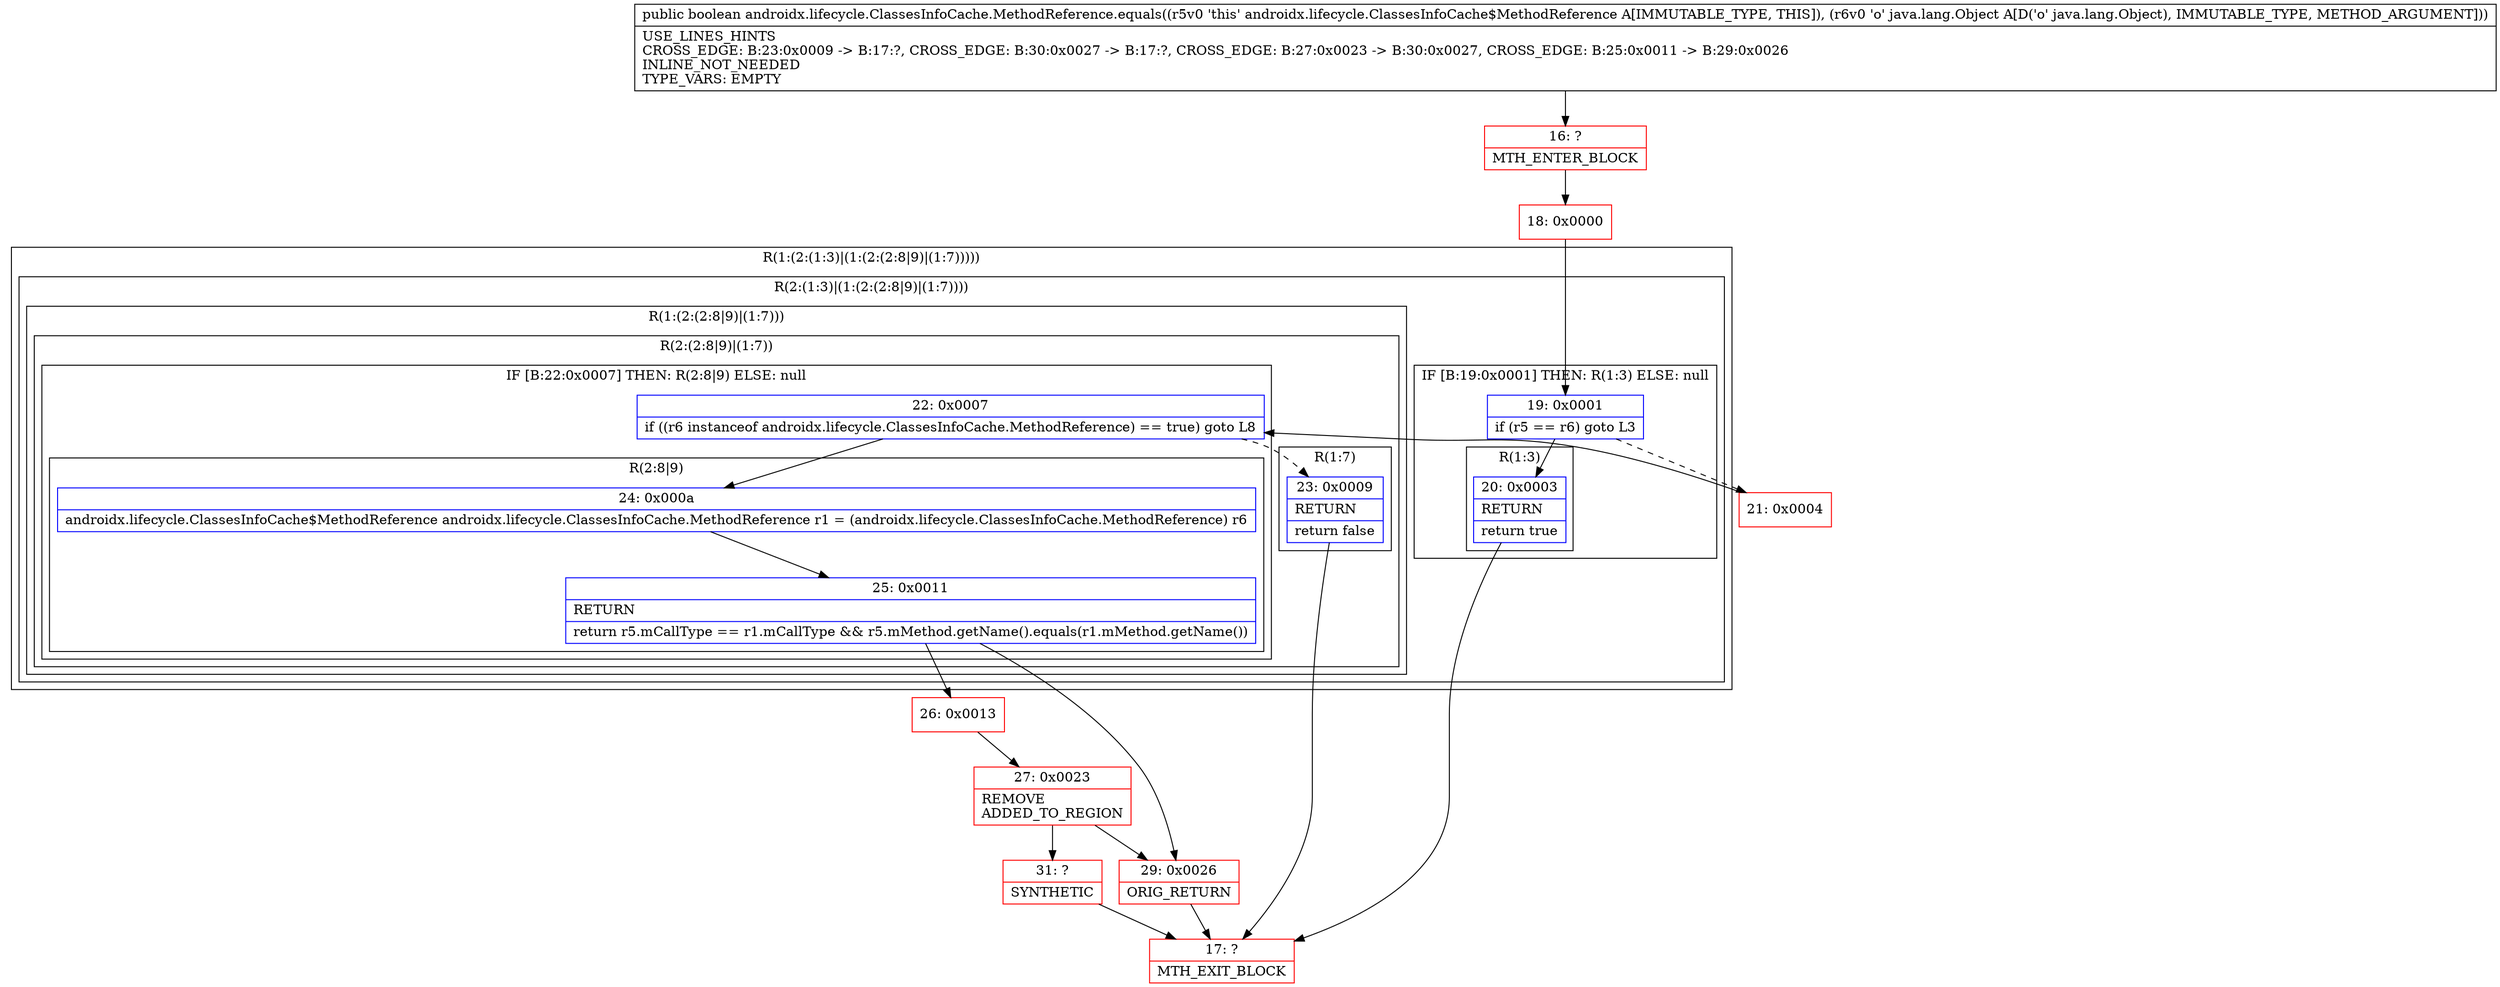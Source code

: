 digraph "CFG forandroidx.lifecycle.ClassesInfoCache.MethodReference.equals(Ljava\/lang\/Object;)Z" {
subgraph cluster_Region_1719660896 {
label = "R(1:(2:(1:3)|(1:(2:(2:8|9)|(1:7)))))";
node [shape=record,color=blue];
subgraph cluster_Region_1898537052 {
label = "R(2:(1:3)|(1:(2:(2:8|9)|(1:7))))";
node [shape=record,color=blue];
subgraph cluster_IfRegion_1683409026 {
label = "IF [B:19:0x0001] THEN: R(1:3) ELSE: null";
node [shape=record,color=blue];
Node_19 [shape=record,label="{19\:\ 0x0001|if (r5 == r6) goto L3\l}"];
subgraph cluster_Region_537308831 {
label = "R(1:3)";
node [shape=record,color=blue];
Node_20 [shape=record,label="{20\:\ 0x0003|RETURN\l|return true\l}"];
}
}
subgraph cluster_Region_963358478 {
label = "R(1:(2:(2:8|9)|(1:7)))";
node [shape=record,color=blue];
subgraph cluster_Region_58332159 {
label = "R(2:(2:8|9)|(1:7))";
node [shape=record,color=blue];
subgraph cluster_IfRegion_1371195850 {
label = "IF [B:22:0x0007] THEN: R(2:8|9) ELSE: null";
node [shape=record,color=blue];
Node_22 [shape=record,label="{22\:\ 0x0007|if ((r6 instanceof androidx.lifecycle.ClassesInfoCache.MethodReference) == true) goto L8\l}"];
subgraph cluster_Region_605170989 {
label = "R(2:8|9)";
node [shape=record,color=blue];
Node_24 [shape=record,label="{24\:\ 0x000a|androidx.lifecycle.ClassesInfoCache$MethodReference androidx.lifecycle.ClassesInfoCache.MethodReference r1 = (androidx.lifecycle.ClassesInfoCache.MethodReference) r6\l}"];
Node_25 [shape=record,label="{25\:\ 0x0011|RETURN\l|return r5.mCallType == r1.mCallType && r5.mMethod.getName().equals(r1.mMethod.getName())\l}"];
}
}
subgraph cluster_Region_1155393332 {
label = "R(1:7)";
node [shape=record,color=blue];
Node_23 [shape=record,label="{23\:\ 0x0009|RETURN\l|return false\l}"];
}
}
}
}
}
Node_16 [shape=record,color=red,label="{16\:\ ?|MTH_ENTER_BLOCK\l}"];
Node_18 [shape=record,color=red,label="{18\:\ 0x0000}"];
Node_17 [shape=record,color=red,label="{17\:\ ?|MTH_EXIT_BLOCK\l}"];
Node_21 [shape=record,color=red,label="{21\:\ 0x0004}"];
Node_26 [shape=record,color=red,label="{26\:\ 0x0013}"];
Node_27 [shape=record,color=red,label="{27\:\ 0x0023|REMOVE\lADDED_TO_REGION\l}"];
Node_31 [shape=record,color=red,label="{31\:\ ?|SYNTHETIC\l}"];
Node_29 [shape=record,color=red,label="{29\:\ 0x0026|ORIG_RETURN\l}"];
MethodNode[shape=record,label="{public boolean androidx.lifecycle.ClassesInfoCache.MethodReference.equals((r5v0 'this' androidx.lifecycle.ClassesInfoCache$MethodReference A[IMMUTABLE_TYPE, THIS]), (r6v0 'o' java.lang.Object A[D('o' java.lang.Object), IMMUTABLE_TYPE, METHOD_ARGUMENT]))  | USE_LINES_HINTS\lCROSS_EDGE: B:23:0x0009 \-\> B:17:?, CROSS_EDGE: B:30:0x0027 \-\> B:17:?, CROSS_EDGE: B:27:0x0023 \-\> B:30:0x0027, CROSS_EDGE: B:25:0x0011 \-\> B:29:0x0026\lINLINE_NOT_NEEDED\lTYPE_VARS: EMPTY\l}"];
MethodNode -> Node_16;Node_19 -> Node_20;
Node_19 -> Node_21[style=dashed];
Node_20 -> Node_17;
Node_22 -> Node_23[style=dashed];
Node_22 -> Node_24;
Node_24 -> Node_25;
Node_25 -> Node_26;
Node_25 -> Node_29;
Node_23 -> Node_17;
Node_16 -> Node_18;
Node_18 -> Node_19;
Node_21 -> Node_22;
Node_26 -> Node_27;
Node_27 -> Node_29;
Node_27 -> Node_31;
Node_31 -> Node_17;
Node_29 -> Node_17;
}

